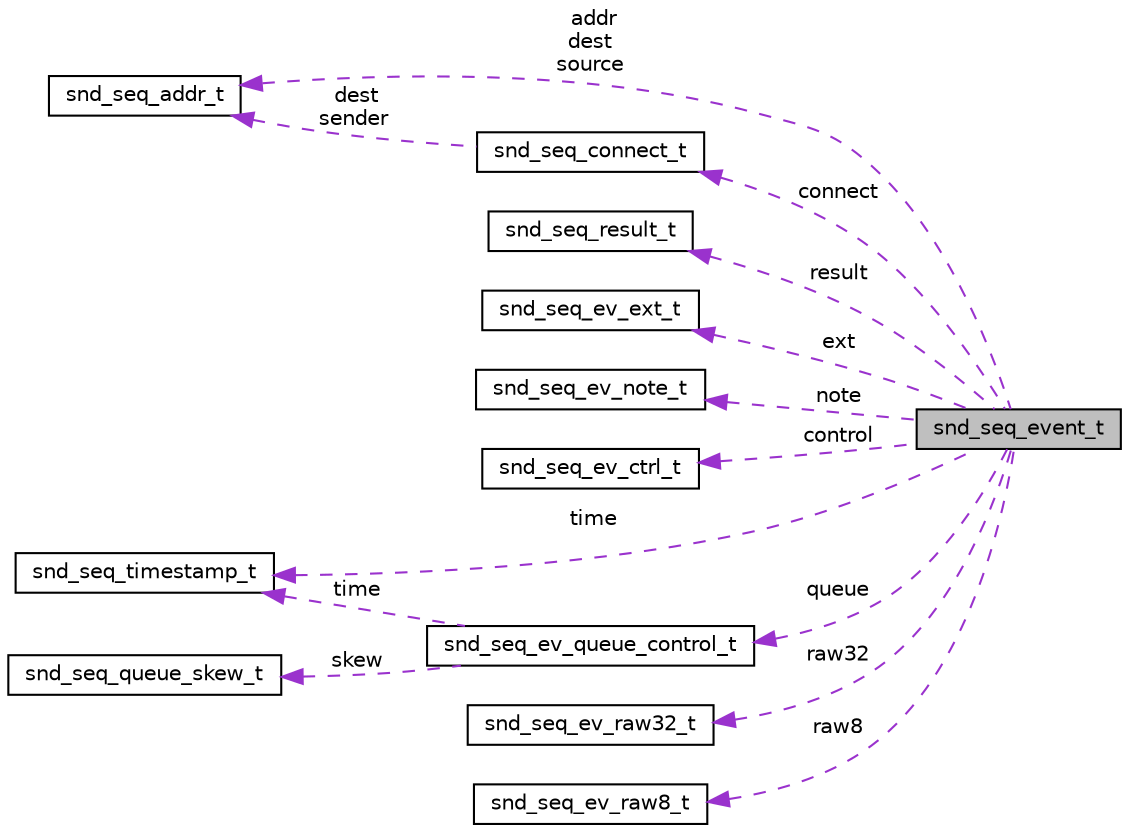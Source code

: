 digraph "snd_seq_event_t"
{
  edge [fontname="Helvetica",fontsize="10",labelfontname="Helvetica",labelfontsize="10"];
  node [fontname="Helvetica",fontsize="10",shape=record];
  rankdir="LR";
  Node1 [label="snd_seq_event_t",height=0.2,width=0.4,color="black", fillcolor="grey75", style="filled", fontcolor="black"];
  Node2 -> Node1 [dir="back",color="darkorchid3",fontsize="10",style="dashed",label=" addr\ndest\nsource" ,fontname="Helvetica"];
  Node2 [label="snd_seq_addr_t",height=0.2,width=0.4,color="black", fillcolor="white", style="filled",URL="$structsnd__seq__addr__t.html"];
  Node3 -> Node1 [dir="back",color="darkorchid3",fontsize="10",style="dashed",label=" result" ,fontname="Helvetica"];
  Node3 [label="snd_seq_result_t",height=0.2,width=0.4,color="black", fillcolor="white", style="filled",URL="$structsnd__seq__result__t.html"];
  Node4 -> Node1 [dir="back",color="darkorchid3",fontsize="10",style="dashed",label=" ext" ,fontname="Helvetica"];
  Node4 [label="snd_seq_ev_ext_t",height=0.2,width=0.4,color="black", fillcolor="white", style="filled",URL="$structsnd__seq__ev__ext.html"];
  Node5 -> Node1 [dir="back",color="darkorchid3",fontsize="10",style="dashed",label=" note" ,fontname="Helvetica"];
  Node5 [label="snd_seq_ev_note_t",height=0.2,width=0.4,color="black", fillcolor="white", style="filled",URL="$structsnd__seq__ev__note__t.html"];
  Node6 -> Node1 [dir="back",color="darkorchid3",fontsize="10",style="dashed",label=" connect" ,fontname="Helvetica"];
  Node6 [label="snd_seq_connect_t",height=0.2,width=0.4,color="black", fillcolor="white", style="filled",URL="$structsnd__seq__connect__t.html"];
  Node2 -> Node6 [dir="back",color="darkorchid3",fontsize="10",style="dashed",label=" dest\nsender" ,fontname="Helvetica"];
  Node7 -> Node1 [dir="back",color="darkorchid3",fontsize="10",style="dashed",label=" control" ,fontname="Helvetica"];
  Node7 [label="snd_seq_ev_ctrl_t",height=0.2,width=0.4,color="black", fillcolor="white", style="filled",URL="$structsnd__seq__ev__ctrl__t.html"];
  Node8 -> Node1 [dir="back",color="darkorchid3",fontsize="10",style="dashed",label=" time" ,fontname="Helvetica"];
  Node8 [label="snd_seq_timestamp_t",height=0.2,width=0.4,color="black", fillcolor="white", style="filled",URL="$unionsnd__seq__timestamp__t.html"];
  Node9 -> Node1 [dir="back",color="darkorchid3",fontsize="10",style="dashed",label=" queue" ,fontname="Helvetica"];
  Node9 [label="snd_seq_ev_queue_control_t",height=0.2,width=0.4,color="black", fillcolor="white", style="filled",URL="$structsnd__seq__ev__queue__control__t.html"];
  Node8 -> Node9 [dir="back",color="darkorchid3",fontsize="10",style="dashed",label=" time" ,fontname="Helvetica"];
  Node10 -> Node9 [dir="back",color="darkorchid3",fontsize="10",style="dashed",label=" skew" ,fontname="Helvetica"];
  Node10 [label="snd_seq_queue_skew_t",height=0.2,width=0.4,color="black", fillcolor="white", style="filled",URL="$structsnd__seq__queue__skew__t.html"];
  Node11 -> Node1 [dir="back",color="darkorchid3",fontsize="10",style="dashed",label=" raw32" ,fontname="Helvetica"];
  Node11 [label="snd_seq_ev_raw32_t",height=0.2,width=0.4,color="black", fillcolor="white", style="filled",URL="$structsnd__seq__ev__raw32__t.html"];
  Node12 -> Node1 [dir="back",color="darkorchid3",fontsize="10",style="dashed",label=" raw8" ,fontname="Helvetica"];
  Node12 [label="snd_seq_ev_raw8_t",height=0.2,width=0.4,color="black", fillcolor="white", style="filled",URL="$structsnd__seq__ev__raw8__t.html"];
}
